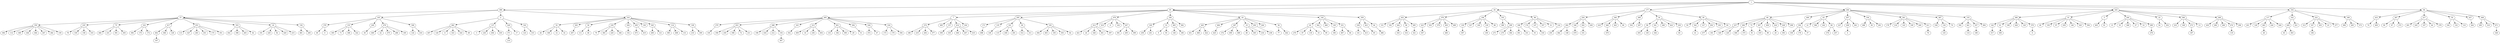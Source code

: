 digraph {
  1 -> 388;
  1 -> 95;
  1 -> 45;
  1 -> 177;
  1 -> 246;
  1 -> 325;
  1 -> 334;
  1 -> 94;
  388 -> 57;
  388 -> 165;
  388 -> 2;
  388 -> 316;
  95 -> 495;
  95 -> 7;
  95 -> 295;
  95 -> 478;
  95 -> 184;
  95 -> 43;
  95 -> 144;
  95 -> 359;
  45 -> 432;
  45 -> 376;
  45 -> 194;
  45 -> 103;
  45 -> 88;
  177 -> 254;
  177 -> 340;
  177 -> 490;
  177 -> 34;
  177 -> 39;
  246 -> 66;
  246 -> 400;
  246 -> 63;
  246 -> 457;
  246 -> 104;
  246 -> 261;
  246 -> 487;
  246 -> 155;
  325 -> 380;
  325 -> 33;
  325 -> 5;
  325 -> 240;
  325 -> 25;
  325 -> 360;
  325 -> 268;
  334 -> 117;
  334 -> 332;
  334 -> 222;
  334 -> 189;
  94 -> 433;
  94 -> 387;
  94 -> 217;
  94 -> 50;
  94 -> 437;
  94 -> 448;
  57 -> 350;
  57 -> 235;
  57 -> 75;
  57 -> 232;
  57 -> 417;
  57 -> 253;
  57 -> 353;
  57 -> 18;
  57 -> 156;
  165 -> 378;
  165 -> 153;
  165 -> 249;
  165 -> 476;
  165 -> 308;
  2 -> 482;
  2 -> 137;
  2 -> 429;
  2 -> 162;
  316 -> 52;
  316 -> 293;
  316 -> 56;
  316 -> 239;
  316 -> 456;
  316 -> 209;
  316 -> 136;
  316 -> 345;
  316 -> 116;
  316 -> 109;
  495 -> 279;
  495 -> 453;
  495 -> 288;
  495 -> 163;
  495 -> 213;
  495 -> 401;
  495 -> 294;
  495 -> 436;
  495 -> 234;
  7 -> 274;
  7 -> 485;
  7 -> 157;
  7 -> 414;
  7 -> 164;
  295 -> 171;
  295 -> 135;
  295 -> 161;
  295 -> 38;
  295 -> 193;
  478 -> 412;
  478 -> 410;
  478 -> 8;
  478 -> 102;
  478 -> 247;
  184 -> 169;
  184 -> 53;
  184 -> 465;
  184 -> 382;
  43 -> 445;
  43 -> 484;
  43 -> 287;
  43 -> 19;
  43 -> 292;
  43 -> 244;
  43 -> 36;
  144 -> 42;
  144 -> 362;
  144 -> 468;
  144 -> 138;
  144 -> 251;
  359 -> 258;
  359 -> 423;
  359 -> 44;
  432 -> 151;
  432 -> 192;
  432 -> 262;
  432 -> 96;
  432 -> 285;
  376 -> 223;
  376 -> 303;
  376 -> 379;
  376 -> 493;
  376 -> 480;
  194 -> 130;
  194 -> 327;
  194 -> 160;
  194 -> 139;
  194 -> 86;
  103 -> 389;
  103 -> 299;
  88 -> 186;
  88 -> 174;
  88 -> 147;
  88 -> 357;
  88 -> 31;
  88 -> 122;
  254 -> 492;
  254 -> 166;
  254 -> 202;
  254 -> 438;
  340 -> 418;
  340 -> 266;
  340 -> 443;
  340 -> 80;
  490 -> 354;
  490 -> 297;
  34 -> 98;
  34 -> 341;
  34 -> 248;
  34 -> 424;
  34 -> 230;
  39 -> 59;
  39 -> 342;
  39 -> 127;
  39 -> 256;
  39 -> 183;
  39 -> 60;
  66 -> 237;
  66 -> 284;
  66 -> 73;
  66 -> 497;
  66 -> 458;
  66 -> 224;
  66 -> 228;
  66 -> 298;
  400 -> 302;
  63 -> 21;
  63 -> 386;
  63 -> 242;
  63 -> 68;
  457 -> 227;
  457 -> 208;
  457 -> 461;
  104 -> 488;
  104 -> 58;
  104 -> 281;
  261 -> 178;
  261 -> 218;
  261 -> 143;
  261 -> 199;
  261 -> 440;
  261 -> 411;
  487 -> 338;
  487 -> 134;
  487 -> 70;
  155 -> 392;
  155 -> 441;
  155 -> 337;
  155 -> 494;
  380 -> 142;
  380 -> 61;
  380 -> 198;
  380 -> 428;
  380 -> 126;
  380 -> 370;
  33 -> 40;
  33 -> 150;
  33 -> 97;
  33 -> 439;
  33 -> 146;
  33 -> 320;
  33 -> 394;
  5 -> 405;
  5 -> 81;
  240 -> 15;
  240 -> 35;
  240 -> 368;
  240 -> 27;
  240 -> 14;
  240 -> 289;
  25 -> 54;
  25 -> 252;
  360 -> 233;
  360 -> 168;
  360 -> 273;
  360 -> 13;
  268 -> 430;
  268 -> 280;
  268 -> 260;
  268 -> 474;
  268 -> 296;
  117 -> 201;
  117 -> 129;
  117 -> 463;
  117 -> 226;
  117 -> 426;
  332 -> 449;
  332 -> 221;
  222 -> 313;
  222 -> 167;
  222 -> 203;
  222 -> 23;
  222 -> 277;
  189 -> 496;
  189 -> 265;
  189 -> 373;
  433 -> 74;
  433 -> 409;
  387 -> 90;
  387 -> 67;
  387 -> 272;
  217 -> 491;
  217 -> 245;
  217 -> 107;
  217 -> 64;
  217 -> 278;
  50 -> 336;
  50 -> 132;
  50 -> 110;
  437 -> 264;
  448 -> 290;
  448 -> 310;
  448 -> 471;
  350 -> 384;
  350 -> 112;
  350 -> 369;
  350 -> 444;
  350 -> 464;
  350 -> 447;
  350 -> 282;
  350 -> 159;
  235 -> 78;
  235 -> 339;
  235 -> 158;
  235 -> 333;
  75 -> 466;
  75 -> 231;
  75 -> 391;
  75 -> 450;
  232 -> 306;
  232 -> 170;
  232 -> 172;
  417 -> 402;
  417 -> 366;
  417 -> 128;
  253 -> 113;
  253 -> 427;
  253 -> 263;
  253 -> 451;
  253 -> 175;
  253 -> 351;
  353 -> 452;
  353 -> 396;
  353 -> 283;
  353 -> 62;
  18 -> 191;
  18 -> 229;
  18 -> 92;
  18 -> 420;
  18 -> 215;
  156 -> 481;
  156 -> 200;
  378 -> 49;
  378 -> 0;
  153 -> 305;
  153 -> 71;
  153 -> 348;
  153 -> 322;
  249 -> 30;
  476 -> 469;
  476 -> 22;
  476 -> 475;
  476 -> 286;
  476 -> 185;
  308 -> 124;
  308 -> 416;
  482 -> 407;
  482 -> 120;
  482 -> 11;
  482 -> 323;
  482 -> 324;
  482 -> 69;
  137 -> 3;
  137 -> 243;
  137 -> 404;
  137 -> 435;
  429 -> 371;
  429 -> 17;
  162 -> 123;
  162 -> 315;
  52 -> 26;
  52 -> 349;
  52 -> 12;
  52 -> 32;
  293 -> 207;
  56 -> 111;
  56 -> 46;
  239 -> 79;
  239 -> 383;
  239 -> 220;
  239 -> 346;
  456 -> 152;
  209 -> 473;
  209 -> 419;
  345 -> 269;
  345 -> 121;
  116 -> 385;
  116 -> 408;
  116 -> 131;
  109 -> 210;
  109 -> 309;
  279 -> 105;
  453 -> 358;
  453 -> 250;
  453 -> 398;
  453 -> 72;
  453 -> 211;
  288 -> 196;
  288 -> 434;
  288 -> 212;
  288 -> 154;
  163 -> 352;
  213 -> 459;
  213 -> 16;
  213 -> 236;
  213 -> 454;
  401 -> 133;
  401 -> 182;
  401 -> 390;
  401 -> 29;
  294 -> 51;
  436 -> 472;
  436 -> 47;
  234 -> 173;
  234 -> 179;
  234 -> 356;
  274 -> 188;
  274 -> 219;
  274 -> 204;
  274 -> 377;
  157 -> 395;
  414 -> 335;
  414 -> 446;
  414 -> 267;
  414 -> 415;
  171 -> 498;
  135 -> 149;
  161 -> 115;
  161 -> 206;
  161 -> 291;
  38 -> 312;
  38 -> 311;
  193 -> 304;
  193 -> 403;
  193 -> 195;
  193 -> 355;
  193 -> 82;
  412 -> 421;
  412 -> 24;
  412 -> 328;
  412 -> 361;
  412 -> 397;
  247 -> 381;
  247 -> 205;
  247 -> 399;
  169 -> 259;
  169 -> 241;
  53 -> 9;
  53 -> 93;
  465 -> 140;
  465 -> 180;
  445 -> 431;
  445 -> 460;
  445 -> 422;
  484 -> 425;
  287 -> 372;
  287 -> 499;
  287 -> 489;
  19 -> 48;
  19 -> 365;
  19 -> 216;
  292 -> 238;
  36 -> 77;
  36 -> 442;
  42 -> 270;
  42 -> 87;
  42 -> 118;
  42 -> 10;
  362 -> 99;
  138 -> 190;
  251 -> 467;
  251 -> 84;
  258 -> 141;
  258 -> 413;
  423 -> 85;
  44 -> 486;
  262 -> 343;
  96 -> 314;
  285 -> 321;
  223 -> 347;
  493 -> 483;
  130 -> 307;
  139 -> 100;
  299 -> 271;
  299 -> 275;
  299 -> 364;
  186 -> 301;
  186 -> 331;
  174 -> 55;
  147 -> 318;
  122 -> 255;
  492 -> 462;
  492 -> 148;
  166 -> 479;
  202 -> 101;
  266 -> 470;
  98 -> 455;
  98 -> 145;
  341 -> 344;
  230 -> 83;
  342 -> 41;
  256 -> 477;
  60 -> 181;
  237 -> 329;
  237 -> 225;
  284 -> 406;
  284 -> 375;
  73 -> 91;
  497 -> 319;
  497 -> 89;
  224 -> 20;
  228 -> 393;
  302 -> 330;
  302 -> 176;
  302 -> 37;
  68 -> 374;
  68 -> 257;
  208 -> 4;
  411 -> 76;
  134 -> 125;
  441 -> 114;
  337 -> 108;
  142 -> 317;
  61 -> 300;
  370 -> 6;
  289 -> 276;
  273 -> 187;
  474 -> 119;
  463 -> 28;
  449 -> 65;
  449 -> 363;
  167 -> 106;
  471 -> 326;
  402 -> 197;
  371 -> 214;
  154 -> 367;
}